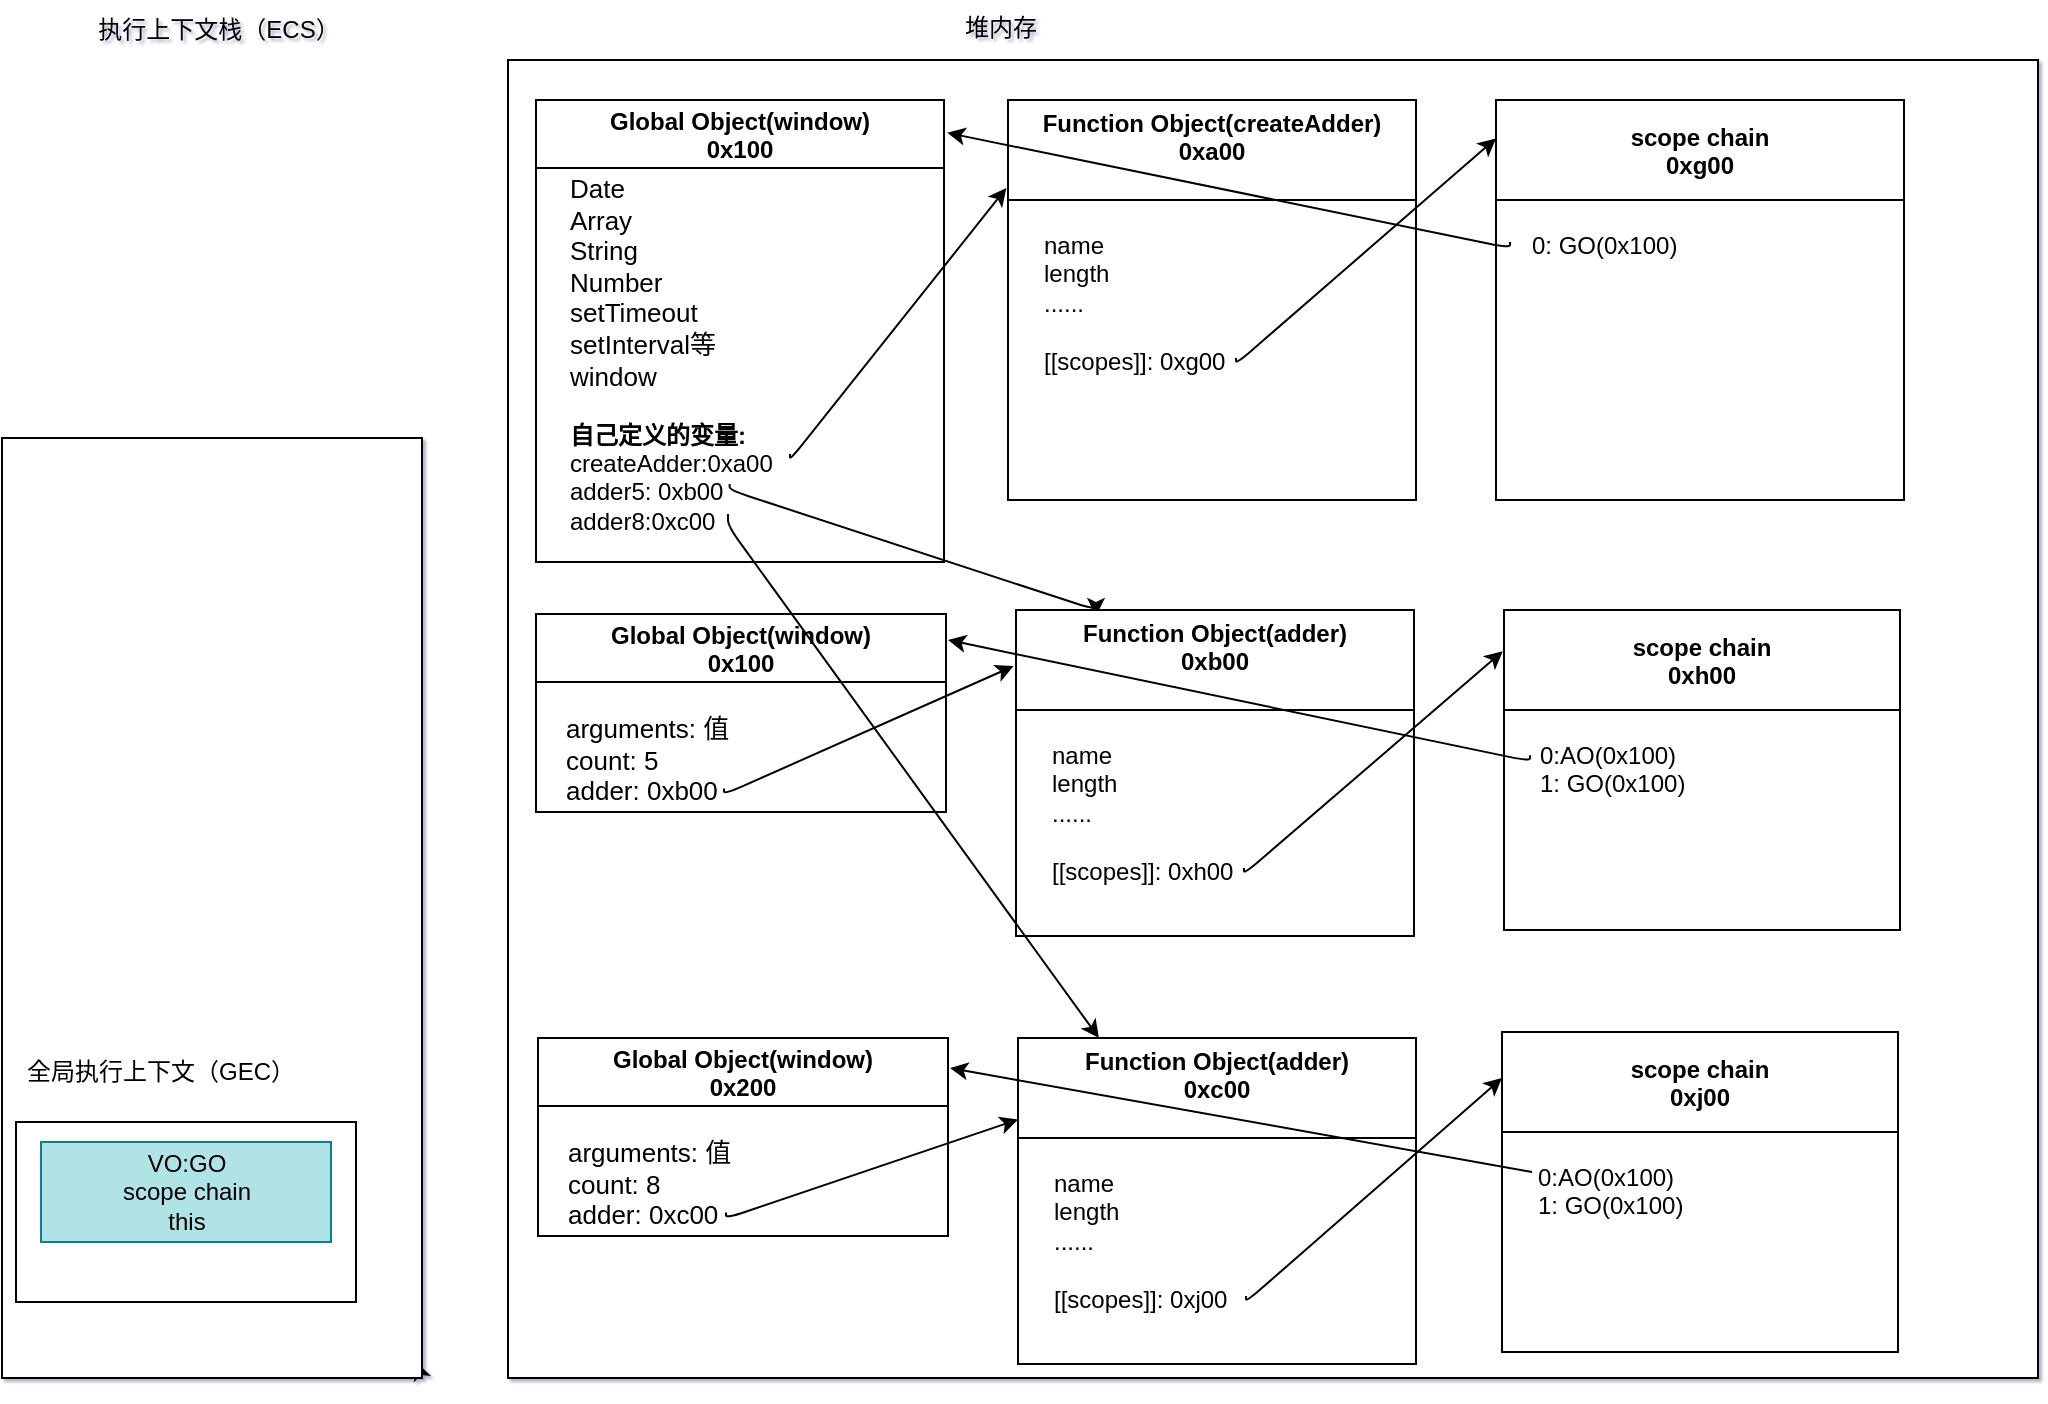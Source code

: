 <mxfile>
    <diagram id="mxhz0sK2NCgJPXF47iWD" name="执行前">
        <mxGraphModel dx="1774" dy="803" grid="0" gridSize="10" guides="1" tooltips="1" connect="1" arrows="1" fold="1" page="1" pageScale="1" pageWidth="1169" pageHeight="1654" background="#ffffff" math="0" shadow="1">
            <root>
                <mxCell id="0"/>
                <mxCell id="1" parent="0"/>
                <mxCell id="8" style="edgeStyle=none;html=1;exitX=1;exitY=1;exitDx=0;exitDy=0;fontColor=#000000;" parent="1" source="2" edge="1">
                    <mxGeometry relative="1" as="geometry">
                        <mxPoint x="254" y="691" as="targetPoint"/>
                    </mxGeometry>
                </mxCell>
                <mxCell id="2" value="" style="rounded=0;whiteSpace=wrap;html=1;fillColor=#FFFFFF;strokeColor=#000000;" parent="1" vertex="1">
                    <mxGeometry x="47" y="229" width="210" height="470" as="geometry"/>
                </mxCell>
                <mxCell id="3" value="" style="rounded=0;whiteSpace=wrap;html=1;strokeColor=#000000;fillColor=#FFFFFF;" parent="1" vertex="1">
                    <mxGeometry x="300" y="40" width="765" height="659" as="geometry"/>
                </mxCell>
                <mxCell id="4" value="执行上下文栈（ECS）" style="text;html=1;align=center;verticalAlign=middle;resizable=0;points=[];autosize=1;strokeColor=none;fillColor=none;fontColor=#000000;" parent="1" vertex="1">
                    <mxGeometry x="85" y="10" width="140" height="30" as="geometry"/>
                </mxCell>
                <mxCell id="5" value="" style="rounded=0;whiteSpace=wrap;html=1;strokeColor=#000000;fontColor=#000000;fillColor=#FFFFFF;" parent="1" vertex="1">
                    <mxGeometry x="54" y="571" width="170" height="90" as="geometry"/>
                </mxCell>
                <mxCell id="6" value="全局执行上下文（GEC）" style="text;html=1;strokeColor=none;fillColor=none;align=center;verticalAlign=middle;whiteSpace=wrap;rounded=0;fontColor=#000000;" parent="1" vertex="1">
                    <mxGeometry x="54" y="531" width="145" height="30" as="geometry"/>
                </mxCell>
                <mxCell id="7" value="VO:GO&lt;br&gt;scope chain&lt;br&gt;this" style="rounded=0;whiteSpace=wrap;html=1;strokeColor=#0e8088;fillColor=#b0e3e6;fontColor=#000000;" parent="1" vertex="1">
                    <mxGeometry x="66.5" y="581" width="145" height="50" as="geometry"/>
                </mxCell>
                <mxCell id="11" value="Function Object(createAdder)&#10;0xa00&#10;" style="swimlane;strokeColor=#000000;fontColor=#000000;fillColor=#FFFFFF;startSize=50;" parent="1" vertex="1">
                    <mxGeometry x="550" y="60" width="204" height="200" as="geometry"/>
                </mxCell>
                <mxCell id="12" value="name&amp;nbsp;&lt;br&gt;length&lt;br&gt;......&lt;br&gt;&lt;br&gt;[[scopes]]: 0xg00" style="text;html=1;strokeColor=none;fillColor=none;align=left;verticalAlign=top;whiteSpace=wrap;rounded=0;fontColor=#000000;" parent="11" vertex="1">
                    <mxGeometry x="16" y="59" width="165" height="130" as="geometry"/>
                </mxCell>
                <mxCell id="16" value="" style="endArrow=classic;html=1;fontColor=#000000;entryX=0;entryY=0.096;entryDx=0;entryDy=0;strokeColor=#000000;entryPerimeter=0;" edge="1" parent="11" target="14">
                    <mxGeometry width="50" height="50" relative="1" as="geometry">
                        <mxPoint x="114" y="129" as="sourcePoint"/>
                        <mxPoint x="222.184" y="-4" as="targetPoint"/>
                        <Array as="points">
                            <mxPoint x="114" y="132"/>
                        </Array>
                    </mxGeometry>
                </mxCell>
                <mxCell id="13" value="" style="endArrow=classic;html=1;fontColor=#000000;entryX=-0.004;entryY=0.22;entryDx=0;entryDy=0;strokeColor=#000000;entryPerimeter=0;" parent="1" target="11" edge="1">
                    <mxGeometry width="50" height="50" relative="1" as="geometry">
                        <mxPoint x="441" y="237" as="sourcePoint"/>
                        <mxPoint x="514" y="103" as="targetPoint"/>
                        <Array as="points">
                            <mxPoint x="441" y="240"/>
                        </Array>
                    </mxGeometry>
                </mxCell>
                <mxCell id="_QweY8apQex131UrhFpi-13" value="Global Object(window)&#10;0x100" style="swimlane;strokeColor=#000000;fontColor=#000000;fillColor=#FFFFFF;startSize=34;" parent="1" vertex="1">
                    <mxGeometry x="314" y="60" width="204" height="231" as="geometry"/>
                </mxCell>
                <mxCell id="_QweY8apQex131UrhFpi-14" value="&lt;font style=&quot;font-size: 13px;&quot;&gt;Date&lt;br&gt;Array&lt;br&gt;String&lt;br&gt;Number&lt;br&gt;setTimeout&lt;br&gt;setInterval等&lt;br&gt;window&lt;/font&gt;&lt;br&gt;&lt;br&gt;&lt;b&gt;自己定义的变量:&lt;br&gt;&lt;/b&gt;createAdder:0xa00&lt;br&gt;adder5: 0xb00&lt;br&gt;adder8:0xc00" style="text;html=1;strokeColor=none;fillColor=none;align=left;verticalAlign=top;whiteSpace=wrap;rounded=0;fontColor=#000000;" parent="_QweY8apQex131UrhFpi-13" vertex="1">
                    <mxGeometry x="15" y="30" width="174" height="199" as="geometry"/>
                </mxCell>
                <mxCell id="33" value="" style="endArrow=classic;html=1;fontColor=#000000;strokeColor=#000000;" edge="1" parent="_QweY8apQex131UrhFpi-13">
                    <mxGeometry width="50" height="50" relative="1" as="geometry">
                        <mxPoint x="96.82" y="192" as="sourcePoint"/>
                        <mxPoint x="280" y="258" as="targetPoint"/>
                        <Array as="points">
                            <mxPoint x="96.82" y="195"/>
                            <mxPoint x="280" y="255"/>
                        </Array>
                    </mxGeometry>
                </mxCell>
                <mxCell id="wB8Ox-92wr-dbIK4T_Y6-13" value="堆内存" style="text;html=1;align=center;verticalAlign=middle;resizable=0;points=[];autosize=1;strokeColor=none;fillColor=none;fontColor=#000000;" parent="1" vertex="1">
                    <mxGeometry x="519" y="11" width="54" height="26" as="geometry"/>
                </mxCell>
                <mxCell id="14" value="scope chain&#10;0xg00" style="swimlane;strokeColor=#000000;fontColor=#000000;fillColor=#FFFFFF;startSize=50;" vertex="1" parent="1">
                    <mxGeometry x="794" y="60" width="204" height="200" as="geometry"/>
                </mxCell>
                <mxCell id="15" value="0: GO(0x100)" style="text;html=1;strokeColor=none;fillColor=none;align=left;verticalAlign=top;whiteSpace=wrap;rounded=0;fontColor=#000000;" vertex="1" parent="14">
                    <mxGeometry x="16" y="59" width="165" height="130" as="geometry"/>
                </mxCell>
                <mxCell id="17" value="" style="endArrow=classic;html=1;fontColor=#000000;entryX=1.008;entryY=0.071;entryDx=0;entryDy=0;strokeColor=#000000;entryPerimeter=0;" edge="1" parent="1" target="_QweY8apQex131UrhFpi-13">
                    <mxGeometry width="50" height="50" relative="1" as="geometry">
                        <mxPoint x="801" y="131" as="sourcePoint"/>
                        <mxPoint x="909.184" y="-2" as="targetPoint"/>
                        <Array as="points">
                            <mxPoint x="801" y="134"/>
                        </Array>
                    </mxGeometry>
                </mxCell>
                <mxCell id="18" value="Global Object(window)&#10;0x100" style="swimlane;strokeColor=#000000;fontColor=#000000;fillColor=#FFFFFF;startSize=34;" vertex="1" parent="1">
                    <mxGeometry x="314" y="317" width="205" height="99" as="geometry"/>
                </mxCell>
                <mxCell id="19" value="&lt;span style=&quot;font-size: 13px;&quot;&gt;arguments: 值&lt;br&gt;count: 5&lt;br&gt;adder: 0xb00&lt;br&gt;&lt;/span&gt;" style="text;html=1;strokeColor=none;fillColor=none;align=left;verticalAlign=top;whiteSpace=wrap;rounded=0;fontColor=#000000;" vertex="1" parent="18">
                    <mxGeometry x="13" y="43" width="178" height="70" as="geometry"/>
                </mxCell>
                <mxCell id="31" value="" style="endArrow=classic;html=1;fontColor=#000000;entryX=-0.006;entryY=0.172;entryDx=0;entryDy=0;strokeColor=#000000;entryPerimeter=0;" edge="1" parent="18" target="26">
                    <mxGeometry width="50" height="50" relative="1" as="geometry">
                        <mxPoint x="94" y="87.2" as="sourcePoint"/>
                        <mxPoint x="223.388" y="-16.0" as="targetPoint"/>
                        <Array as="points">
                            <mxPoint x="94" y="90.2"/>
                        </Array>
                    </mxGeometry>
                </mxCell>
                <mxCell id="26" value="Function Object(adder)&#10;0xb00&#10;" style="swimlane;strokeColor=#000000;fontColor=#000000;fillColor=#FFFFFF;startSize=50;" vertex="1" parent="1">
                    <mxGeometry x="554" y="315" width="199" height="163" as="geometry"/>
                </mxCell>
                <mxCell id="27" value="name&amp;nbsp;&lt;br&gt;length&lt;br&gt;......&lt;br&gt;&lt;br&gt;[[scopes]]: 0xh00" style="text;html=1;strokeColor=none;fillColor=none;align=left;verticalAlign=top;whiteSpace=wrap;rounded=0;fontColor=#000000;" vertex="1" parent="26">
                    <mxGeometry x="16" y="59" width="159" height="106" as="geometry"/>
                </mxCell>
                <mxCell id="28" value="" style="endArrow=classic;html=1;fontColor=#000000;entryX=-0.003;entryY=0.129;entryDx=0;entryDy=0;strokeColor=#000000;entryPerimeter=0;" edge="1" parent="26" target="29">
                    <mxGeometry width="50" height="50" relative="1" as="geometry">
                        <mxPoint x="114" y="129" as="sourcePoint"/>
                        <mxPoint x="222.184" y="-4" as="targetPoint"/>
                        <Array as="points">
                            <mxPoint x="114" y="132"/>
                        </Array>
                    </mxGeometry>
                </mxCell>
                <mxCell id="32" value="" style="endArrow=classic;html=1;fontColor=#000000;strokeColor=#000000;" edge="1" parent="26">
                    <mxGeometry width="50" height="50" relative="1" as="geometry">
                        <mxPoint x="257" y="72.6" as="sourcePoint"/>
                        <mxPoint x="-34" y="15" as="targetPoint"/>
                        <Array as="points">
                            <mxPoint x="257" y="75.6"/>
                        </Array>
                    </mxGeometry>
                </mxCell>
                <mxCell id="29" value="scope chain&#10;0xh00" style="swimlane;strokeColor=#000000;fontColor=#000000;fillColor=#FFFFFF;startSize=50;" vertex="1" parent="1">
                    <mxGeometry x="798" y="315" width="198" height="160" as="geometry"/>
                </mxCell>
                <mxCell id="30" value="0:AO(0x100)&lt;br&gt;1: GO(0x100)" style="text;html=1;strokeColor=none;fillColor=none;align=left;verticalAlign=top;whiteSpace=wrap;rounded=0;fontColor=#000000;" vertex="1" parent="29">
                    <mxGeometry x="16" y="59" width="156" height="83" as="geometry"/>
                </mxCell>
                <mxCell id="34" value="Global Object(window)&#10;0x200" style="swimlane;strokeColor=#000000;fontColor=#000000;fillColor=#FFFFFF;startSize=34;" vertex="1" parent="1">
                    <mxGeometry x="315" y="529" width="205" height="99" as="geometry"/>
                </mxCell>
                <mxCell id="35" value="&lt;span style=&quot;font-size: 13px;&quot;&gt;arguments: 值&lt;br&gt;count: 8&lt;br&gt;adder: 0xc00&lt;br&gt;&lt;/span&gt;" style="text;html=1;strokeColor=none;fillColor=none;align=left;verticalAlign=top;whiteSpace=wrap;rounded=0;fontColor=#000000;" vertex="1" parent="34">
                    <mxGeometry x="13" y="43" width="178" height="70" as="geometry"/>
                </mxCell>
                <mxCell id="36" value="" style="endArrow=classic;html=1;fontColor=#000000;entryX=0;entryY=0.25;entryDx=0;entryDy=0;strokeColor=#000000;" edge="1" parent="34" target="37">
                    <mxGeometry width="50" height="50" relative="1" as="geometry">
                        <mxPoint x="94" y="87.2" as="sourcePoint"/>
                        <mxPoint x="223.388" y="-16.0" as="targetPoint"/>
                        <Array as="points">
                            <mxPoint x="94" y="90.2"/>
                        </Array>
                    </mxGeometry>
                </mxCell>
                <mxCell id="37" value="Function Object(adder)&#10;0xc00&#10;" style="swimlane;strokeColor=#000000;fontColor=#000000;fillColor=#FFFFFF;startSize=50;" vertex="1" parent="1">
                    <mxGeometry x="555" y="529" width="199" height="163" as="geometry"/>
                </mxCell>
                <mxCell id="38" value="name&amp;nbsp;&lt;br&gt;length&lt;br&gt;......&lt;br&gt;&lt;br&gt;[[scopes]]: 0xj00" style="text;html=1;strokeColor=none;fillColor=none;align=left;verticalAlign=top;whiteSpace=wrap;rounded=0;fontColor=#000000;" vertex="1" parent="37">
                    <mxGeometry x="16" y="59" width="159" height="106" as="geometry"/>
                </mxCell>
                <mxCell id="39" value="" style="endArrow=classic;html=1;fontColor=#000000;strokeColor=#000000;" edge="1" parent="37">
                    <mxGeometry width="50" height="50" relative="1" as="geometry">
                        <mxPoint x="114" y="129" as="sourcePoint"/>
                        <mxPoint x="242" y="20" as="targetPoint"/>
                        <Array as="points">
                            <mxPoint x="114" y="132"/>
                        </Array>
                    </mxGeometry>
                </mxCell>
                <mxCell id="40" value="" style="endArrow=classic;html=1;fontColor=#000000;strokeColor=#000000;" edge="1" parent="37">
                    <mxGeometry width="50" height="50" relative="1" as="geometry">
                        <mxPoint x="257" y="67" as="sourcePoint"/>
                        <mxPoint x="-34" y="15" as="targetPoint"/>
                        <Array as="points"/>
                    </mxGeometry>
                </mxCell>
                <mxCell id="41" value="scope chain&#10;0xj00" style="swimlane;strokeColor=#000000;fontColor=#000000;fillColor=#FFFFFF;startSize=50;" vertex="1" parent="1">
                    <mxGeometry x="797" y="526" width="198" height="160" as="geometry"/>
                </mxCell>
                <mxCell id="42" value="0:AO(0x100)&lt;br&gt;1: GO(0x100)" style="text;html=1;strokeColor=none;fillColor=none;align=left;verticalAlign=top;whiteSpace=wrap;rounded=0;fontColor=#000000;" vertex="1" parent="41">
                    <mxGeometry x="16" y="59" width="156" height="83" as="geometry"/>
                </mxCell>
                <mxCell id="43" value="" style="endArrow=classic;html=1;fontColor=#000000;strokeColor=#000000;" edge="1" parent="1" target="37">
                    <mxGeometry width="50" height="50" relative="1" as="geometry">
                        <mxPoint x="410" y="267" as="sourcePoint"/>
                        <mxPoint x="537.184" y="145" as="targetPoint"/>
                        <Array as="points">
                            <mxPoint x="410" y="273"/>
                        </Array>
                    </mxGeometry>
                </mxCell>
            </root>
        </mxGraphModel>
    </diagram>
</mxfile>